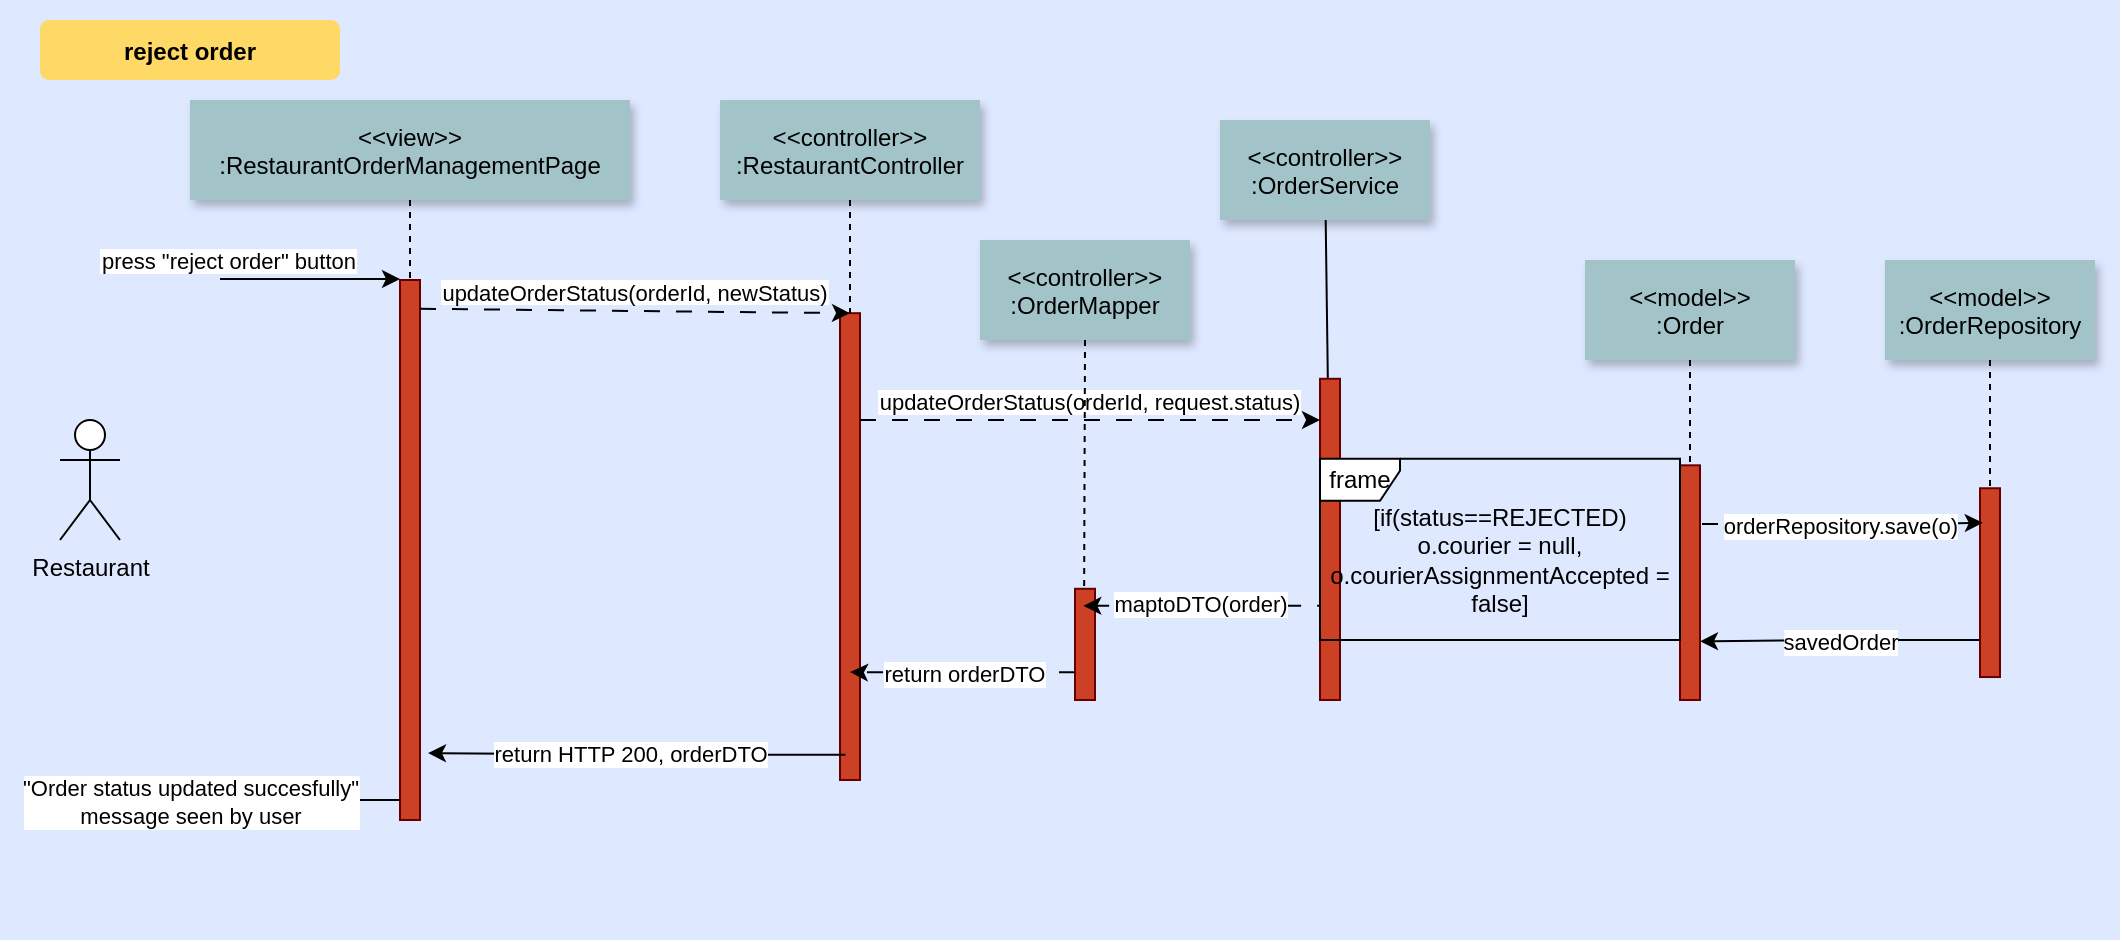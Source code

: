 <mxfile version="26.2.14">
  <diagram name="Page-1" id="9361dd3d-8414-5efd-6122-117bd74ce7a7">
    <mxGraphModel grid="1" page="0" gridSize="10" guides="1" tooltips="1" connect="1" arrows="1" fold="1" pageScale="1.5" pageWidth="826" pageHeight="1169" background="none" math="0" shadow="0">
      <root>
        <mxCell id="0" />
        <mxCell id="1" parent="0" />
        <mxCell id="69" value="" style="fillColor=#DEE8FF;strokeColor=none" vertex="1" parent="1">
          <mxGeometry y="10" width="1060" height="470" as="geometry" />
        </mxCell>
        <mxCell id="2" value="" style="fillColor=#CC4125;strokeColor=#660000" vertex="1" parent="1">
          <mxGeometry x="200" y="150" width="10" height="270" as="geometry" />
        </mxCell>
        <mxCell id="3" value="press &quot;reject order&quot; button" style="edgeStyle=none;verticalLabelPosition=top;verticalAlign=bottom;labelPosition=left;align=right" edge="1" parent="1">
          <mxGeometry width="100" height="100" as="geometry">
            <mxPoint x="110" y="149.5" as="sourcePoint" />
            <mxPoint x="200" y="149.5" as="targetPoint" />
            <mxPoint x="25" as="offset" />
          </mxGeometry>
        </mxCell>
        <mxCell id="4" value="&lt;&lt;view&gt;&gt;&#xa;:RestaurantOrderManagementPage" style="shadow=1;fillColor=#A2C4C9;strokeColor=none" vertex="1" parent="1">
          <mxGeometry x="95" y="60" width="220" height="50" as="geometry" />
        </mxCell>
        <mxCell id="6" value="" style="fillColor=#CC4125;strokeColor=#660000" vertex="1" parent="1">
          <mxGeometry x="420" y="166.59" width="10" height="233.41" as="geometry" />
        </mxCell>
        <mxCell id="7" value="&lt;&lt;controller&gt;&gt;&#xa;:RestaurantController" style="shadow=1;fillColor=#A2C4C9;strokeColor=none" vertex="1" parent="1">
          <mxGeometry x="360" y="60" width="130" height="50" as="geometry" />
        </mxCell>
        <mxCell id="8" value="" style="edgeStyle=none;endArrow=none;dashed=1" edge="1" parent="1" source="7" target="6">
          <mxGeometry x="272.335" y="165" width="100" height="100" as="geometry">
            <mxPoint x="347.259" y="110" as="sourcePoint" />
            <mxPoint x="347.576" y="165" as="targetPoint" />
          </mxGeometry>
        </mxCell>
        <mxCell id="9" value="updateOrderStatus(orderId, newStatus)" style="edgeStyle=none;verticalLabelPosition=top;verticalAlign=bottom;entryX=0.5;entryY=0;entryDx=0;entryDy=0;dashed=1;dashPattern=8 8;" edge="1" parent="1" target="6">
          <mxGeometry width="100" height="100" as="geometry">
            <mxPoint x="210" y="164.39" as="sourcePoint" />
            <mxPoint x="340" y="164.39" as="targetPoint" />
            <mxPoint as="offset" />
          </mxGeometry>
        </mxCell>
        <mxCell id="12" value="" style="edgeStyle=none;verticalLabelPosition=top;verticalAlign=bottom;labelPosition=left;align=right;endArrow=none;startArrow=classic;exitX=0.039;exitY=0.851;exitDx=0;exitDy=0;exitPerimeter=0;" edge="1" parent="1" source="69">
          <mxGeometry x="110" y="179.759" width="100" height="100" as="geometry">
            <mxPoint x="110" y="409.999" as="sourcePoint" />
            <mxPoint x="200" y="409.999" as="targetPoint" />
          </mxGeometry>
        </mxCell>
        <mxCell id="SIQ2NpH18vYJeJt7uFNV-129" value="&quot;Order status updated succesfully&quot;&lt;div&gt;message seen by user&lt;/div&gt;" style="edgeLabel;html=1;align=center;verticalAlign=middle;resizable=0;points=[];" connectable="0" vertex="1" parent="12">
          <mxGeometry relative="1" as="geometry">
            <mxPoint x="-26" y="1" as="offset" />
          </mxGeometry>
        </mxCell>
        <mxCell id="15" value="&lt;&lt;controller&gt;&gt;&#xa;:OrderService" style="shadow=1;fillColor=#A2C4C9;strokeColor=none" vertex="1" parent="1">
          <mxGeometry x="610.004" y="70.0" width="105" height="50" as="geometry" />
        </mxCell>
        <mxCell id="16" value="" style="edgeStyle=none;endArrow=none" edge="1" parent="1" source="15" target="17">
          <mxGeometry x="437.043" y="270" width="100" height="100" as="geometry">
            <mxPoint x="514.543" y="220.0" as="sourcePoint" />
            <mxPoint x="514.543" y="240.0" as="targetPoint" />
          </mxGeometry>
        </mxCell>
        <mxCell id="17" value="" style="fillColor=#CC4125;strokeColor=#660000" vertex="1" parent="1">
          <mxGeometry x="660" y="199.39" width="10" height="160.61" as="geometry" />
        </mxCell>
        <mxCell id="19" value="updateOrderStatus(orderId, request.status)" style="edgeStyle=elbowEdgeStyle;elbow=vertical;verticalLabelPosition=top;verticalAlign=bottom;dashed=1;dashPattern=8 8;" edge="1" parent="1">
          <mxGeometry x="350" y="290" width="100" height="100" as="geometry">
            <mxPoint x="430" y="220" as="sourcePoint" />
            <mxPoint x="660" y="220" as="targetPoint" />
          </mxGeometry>
        </mxCell>
        <mxCell id="21" value="" style="fillColor=#CC4125;strokeColor=#660000" vertex="1" parent="1">
          <mxGeometry x="840" y="242.66" width="10" height="117.34" as="geometry" />
        </mxCell>
        <mxCell id="22" value="&lt;&lt;model&gt;&gt;&#xa;:Order" style="shadow=1;fillColor=#A2C4C9;strokeColor=none" vertex="1" parent="1">
          <mxGeometry x="792.5" y="140" width="105" height="50" as="geometry" />
        </mxCell>
        <mxCell id="23" value="" style="edgeStyle=none;endArrow=none;dashed=1" edge="1" parent="1" source="22" target="21">
          <mxGeometry x="614.488" y="175.0" width="100" height="100" as="geometry">
            <mxPoint x="674.653" y="110" as="sourcePoint" />
            <mxPoint x="674.653" y="260" as="targetPoint" />
          </mxGeometry>
        </mxCell>
        <mxCell id="24" value="&lt;&lt;model&gt;&gt;&#xa;:OrderRepository" style="shadow=1;fillColor=#A2C4C9;strokeColor=none" vertex="1" parent="1">
          <mxGeometry x="942.5" y="140" width="105" height="50" as="geometry" />
        </mxCell>
        <mxCell id="25" value="" style="edgeStyle=none;endArrow=none;dashed=1" edge="1" parent="1" source="24" target="26">
          <mxGeometry x="727.335" y="165" width="100" height="100" as="geometry">
            <mxPoint x="802.259" y="110" as="sourcePoint" />
            <mxPoint x="802.576" y="165" as="targetPoint" />
          </mxGeometry>
        </mxCell>
        <mxCell id="SIQ2NpH18vYJeJt7uFNV-108" style="edgeStyle=orthogonalEdgeStyle;rounded=0;orthogonalLoop=1;jettySize=auto;html=1;exitX=0;exitY=0.75;exitDx=0;exitDy=0;entryX=1;entryY=0.75;entryDx=0;entryDy=0;" edge="1" parent="1" source="26" target="21">
          <mxGeometry relative="1" as="geometry">
            <Array as="points">
              <mxPoint x="990" y="330" />
              <mxPoint x="920" y="330" />
            </Array>
          </mxGeometry>
        </mxCell>
        <mxCell id="SIQ2NpH18vYJeJt7uFNV-110" value="savedOrder" style="edgeLabel;html=1;align=center;verticalAlign=middle;resizable=0;points=[];" connectable="0" vertex="1" parent="SIQ2NpH18vYJeJt7uFNV-108">
          <mxGeometry x="0.406" relative="1" as="geometry">
            <mxPoint x="27" as="offset" />
          </mxGeometry>
        </mxCell>
        <mxCell id="26" value="" style="fillColor=#CC4125;strokeColor=#660000" vertex="1" parent="1">
          <mxGeometry x="990" y="254.13" width="10" height="94.39" as="geometry" />
        </mxCell>
        <mxCell id="33" value="" style="edgeStyle=elbowEdgeStyle;elbow=horizontal;endArrow=none;dashed=1" edge="1" parent="1" source="4" target="2">
          <mxGeometry x="230.0" y="310" width="100" height="100" as="geometry">
            <mxPoint x="230.0" y="410" as="sourcePoint" />
            <mxPoint x="330" y="310" as="targetPoint" />
          </mxGeometry>
        </mxCell>
        <mxCell id="71" value="reject order" style="rounded=1;fontStyle=1;fillColor=#FFD966;strokeColor=none" vertex="1" parent="1">
          <mxGeometry x="20" y="20" width="150" height="30" as="geometry" />
        </mxCell>
        <mxCell id="SIQ2NpH18vYJeJt7uFNV-89" value="Restaurant" style="shape=umlActor;verticalLabelPosition=bottom;verticalAlign=top;html=1;outlineConnect=0;" vertex="1" parent="1">
          <mxGeometry x="30" y="220" width="30" height="60" as="geometry" />
        </mxCell>
        <mxCell id="SIQ2NpH18vYJeJt7uFNV-97" value="frame" style="shape=umlFrame;whiteSpace=wrap;html=1;pointerEvents=0;width=40;height=21;" vertex="1" parent="1">
          <mxGeometry x="660" y="239.39" width="180" height="90.61" as="geometry" />
        </mxCell>
        <mxCell id="SIQ2NpH18vYJeJt7uFNV-99" value="[if(status==REJECTED&lt;span style=&quot;background-color: transparent; color: light-dark(rgb(0, 0, 0), rgb(255, 255, 255));&quot;&gt;)&lt;/span&gt;&lt;div&gt;&lt;span style=&quot;background-color: transparent; color: light-dark(rgb(0, 0, 0), rgb(255, 255, 255));&quot;&gt;o.courier = null, o.courierAssignmentAccepted = false]&lt;/span&gt;&lt;/div&gt;" style="text;html=1;align=center;verticalAlign=middle;whiteSpace=wrap;rounded=0;" vertex="1" parent="1">
          <mxGeometry x="660" y="257.35" width="180" height="65.31" as="geometry" />
        </mxCell>
        <mxCell id="SIQ2NpH18vYJeJt7uFNV-105" style="edgeStyle=orthogonalEdgeStyle;rounded=0;orthogonalLoop=1;jettySize=auto;html=1;exitX=1;exitY=0.25;exitDx=0;exitDy=0;entryX=0.04;entryY=0.183;entryDx=0;entryDy=0;entryPerimeter=0;dashed=1;dashPattern=8 8;" edge="1" parent="1">
          <mxGeometry relative="1" as="geometry">
            <mxPoint x="851" y="271.995" as="sourcePoint" />
            <mxPoint x="991.4" y="271.403" as="targetPoint" />
          </mxGeometry>
        </mxCell>
        <mxCell id="SIQ2NpH18vYJeJt7uFNV-106" value="orderRepository.save(o)" style="edgeLabel;html=1;align=center;verticalAlign=middle;resizable=0;points=[];" connectable="0" vertex="1" parent="SIQ2NpH18vYJeJt7uFNV-105">
          <mxGeometry x="-0.164" relative="1" as="geometry">
            <mxPoint x="10" as="offset" />
          </mxGeometry>
        </mxCell>
        <mxCell id="SIQ2NpH18vYJeJt7uFNV-111" value="&lt;&lt;controller&gt;&gt;&#xa;:OrderMapper" style="shadow=1;fillColor=#A2C4C9;strokeColor=none" vertex="1" parent="1">
          <mxGeometry x="490.004" y="130.0" width="105" height="50" as="geometry" />
        </mxCell>
        <mxCell id="SIQ2NpH18vYJeJt7uFNV-112" value="" style="fillColor=#CC4125;strokeColor=#660000" vertex="1" parent="1">
          <mxGeometry x="537.5" y="304.39" width="10" height="55.61" as="geometry" />
        </mxCell>
        <mxCell id="SIQ2NpH18vYJeJt7uFNV-113" value="" style="edgeStyle=none;endArrow=none;dashed=1;exitX=0.5;exitY=1;exitDx=0;exitDy=0;" edge="1" parent="1" source="SIQ2NpH18vYJeJt7uFNV-111">
          <mxGeometry x="614.488" y="175.0" width="100" height="100" as="geometry">
            <mxPoint x="542.07" y="251.39" as="sourcePoint" />
            <mxPoint x="542.07" y="304.39" as="targetPoint" />
          </mxGeometry>
        </mxCell>
        <mxCell id="SIQ2NpH18vYJeJt7uFNV-114" style="edgeStyle=orthogonalEdgeStyle;rounded=0;orthogonalLoop=1;jettySize=auto;html=1;exitX=0;exitY=0.75;exitDx=0;exitDy=0;entryX=0.415;entryY=0.153;entryDx=0;entryDy=0;entryPerimeter=0;dashed=1;dashPattern=8 8;" edge="1" parent="1" source="SIQ2NpH18vYJeJt7uFNV-99" target="SIQ2NpH18vYJeJt7uFNV-112">
          <mxGeometry relative="1" as="geometry">
            <Array as="points">
              <mxPoint x="660" y="313" />
            </Array>
          </mxGeometry>
        </mxCell>
        <mxCell id="SIQ2NpH18vYJeJt7uFNV-120" value="maptoDTO(order)" style="edgeLabel;html=1;align=center;verticalAlign=middle;resizable=0;points=[];" connectable="0" vertex="1" parent="SIQ2NpH18vYJeJt7uFNV-114">
          <mxGeometry x="0.193" y="-1" relative="1" as="geometry">
            <mxPoint x="8" as="offset" />
          </mxGeometry>
        </mxCell>
        <mxCell id="SIQ2NpH18vYJeJt7uFNV-117" style="edgeStyle=orthogonalEdgeStyle;rounded=0;orthogonalLoop=1;jettySize=auto;html=1;exitX=0;exitY=0.75;exitDx=0;exitDy=0;dashed=1;dashPattern=8 8;" edge="1" parent="1" source="SIQ2NpH18vYJeJt7uFNV-112">
          <mxGeometry relative="1" as="geometry">
            <mxPoint x="425" y="346" as="targetPoint" />
            <Array as="points">
              <mxPoint x="428" y="346" />
            </Array>
          </mxGeometry>
        </mxCell>
        <mxCell id="SIQ2NpH18vYJeJt7uFNV-121" value="return orderDTO" style="edgeLabel;html=1;align=center;verticalAlign=middle;resizable=0;points=[];" connectable="0" vertex="1" parent="SIQ2NpH18vYJeJt7uFNV-117">
          <mxGeometry x="-0.007" y="1" relative="1" as="geometry">
            <mxPoint as="offset" />
          </mxGeometry>
        </mxCell>
        <mxCell id="SIQ2NpH18vYJeJt7uFNV-119" style="edgeStyle=orthogonalEdgeStyle;rounded=0;orthogonalLoop=1;jettySize=auto;html=1;exitX=0.27;exitY=0.946;exitDx=0;exitDy=0;entryX=1.4;entryY=0.876;entryDx=0;entryDy=0;entryPerimeter=0;exitPerimeter=0;" edge="1" parent="1" source="6" target="2">
          <mxGeometry relative="1" as="geometry" />
        </mxCell>
        <mxCell id="SIQ2NpH18vYJeJt7uFNV-126" value="return HTTP 200, orderDTO" style="edgeLabel;html=1;align=center;verticalAlign=middle;resizable=0;points=[];" connectable="0" vertex="1" parent="SIQ2NpH18vYJeJt7uFNV-119">
          <mxGeometry x="0.189" relative="1" as="geometry">
            <mxPoint x="16" as="offset" />
          </mxGeometry>
        </mxCell>
      </root>
    </mxGraphModel>
  </diagram>
</mxfile>
